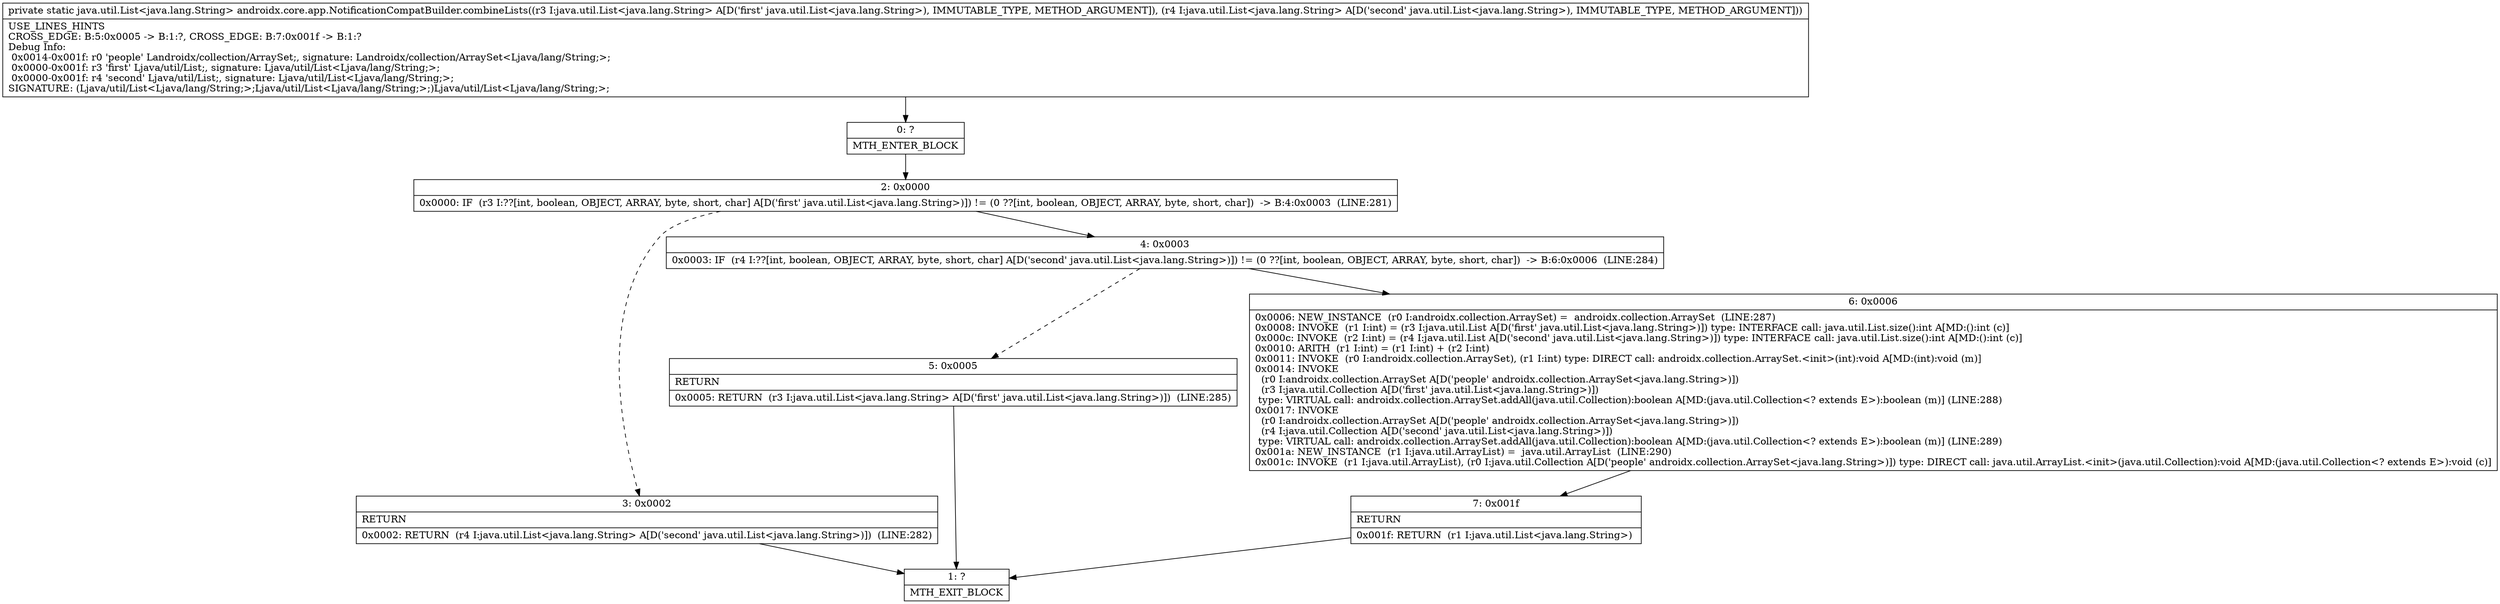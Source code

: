 digraph "CFG forandroidx.core.app.NotificationCompatBuilder.combineLists(Ljava\/util\/List;Ljava\/util\/List;)Ljava\/util\/List;" {
Node_0 [shape=record,label="{0\:\ ?|MTH_ENTER_BLOCK\l}"];
Node_2 [shape=record,label="{2\:\ 0x0000|0x0000: IF  (r3 I:??[int, boolean, OBJECT, ARRAY, byte, short, char] A[D('first' java.util.List\<java.lang.String\>)]) != (0 ??[int, boolean, OBJECT, ARRAY, byte, short, char])  \-\> B:4:0x0003  (LINE:281)\l}"];
Node_3 [shape=record,label="{3\:\ 0x0002|RETURN\l|0x0002: RETURN  (r4 I:java.util.List\<java.lang.String\> A[D('second' java.util.List\<java.lang.String\>)])  (LINE:282)\l}"];
Node_1 [shape=record,label="{1\:\ ?|MTH_EXIT_BLOCK\l}"];
Node_4 [shape=record,label="{4\:\ 0x0003|0x0003: IF  (r4 I:??[int, boolean, OBJECT, ARRAY, byte, short, char] A[D('second' java.util.List\<java.lang.String\>)]) != (0 ??[int, boolean, OBJECT, ARRAY, byte, short, char])  \-\> B:6:0x0006  (LINE:284)\l}"];
Node_5 [shape=record,label="{5\:\ 0x0005|RETURN\l|0x0005: RETURN  (r3 I:java.util.List\<java.lang.String\> A[D('first' java.util.List\<java.lang.String\>)])  (LINE:285)\l}"];
Node_6 [shape=record,label="{6\:\ 0x0006|0x0006: NEW_INSTANCE  (r0 I:androidx.collection.ArraySet) =  androidx.collection.ArraySet  (LINE:287)\l0x0008: INVOKE  (r1 I:int) = (r3 I:java.util.List A[D('first' java.util.List\<java.lang.String\>)]) type: INTERFACE call: java.util.List.size():int A[MD:():int (c)]\l0x000c: INVOKE  (r2 I:int) = (r4 I:java.util.List A[D('second' java.util.List\<java.lang.String\>)]) type: INTERFACE call: java.util.List.size():int A[MD:():int (c)]\l0x0010: ARITH  (r1 I:int) = (r1 I:int) + (r2 I:int) \l0x0011: INVOKE  (r0 I:androidx.collection.ArraySet), (r1 I:int) type: DIRECT call: androidx.collection.ArraySet.\<init\>(int):void A[MD:(int):void (m)]\l0x0014: INVOKE  \l  (r0 I:androidx.collection.ArraySet A[D('people' androidx.collection.ArraySet\<java.lang.String\>)])\l  (r3 I:java.util.Collection A[D('first' java.util.List\<java.lang.String\>)])\l type: VIRTUAL call: androidx.collection.ArraySet.addAll(java.util.Collection):boolean A[MD:(java.util.Collection\<? extends E\>):boolean (m)] (LINE:288)\l0x0017: INVOKE  \l  (r0 I:androidx.collection.ArraySet A[D('people' androidx.collection.ArraySet\<java.lang.String\>)])\l  (r4 I:java.util.Collection A[D('second' java.util.List\<java.lang.String\>)])\l type: VIRTUAL call: androidx.collection.ArraySet.addAll(java.util.Collection):boolean A[MD:(java.util.Collection\<? extends E\>):boolean (m)] (LINE:289)\l0x001a: NEW_INSTANCE  (r1 I:java.util.ArrayList) =  java.util.ArrayList  (LINE:290)\l0x001c: INVOKE  (r1 I:java.util.ArrayList), (r0 I:java.util.Collection A[D('people' androidx.collection.ArraySet\<java.lang.String\>)]) type: DIRECT call: java.util.ArrayList.\<init\>(java.util.Collection):void A[MD:(java.util.Collection\<? extends E\>):void (c)]\l}"];
Node_7 [shape=record,label="{7\:\ 0x001f|RETURN\l|0x001f: RETURN  (r1 I:java.util.List\<java.lang.String\>) \l}"];
MethodNode[shape=record,label="{private static java.util.List\<java.lang.String\> androidx.core.app.NotificationCompatBuilder.combineLists((r3 I:java.util.List\<java.lang.String\> A[D('first' java.util.List\<java.lang.String\>), IMMUTABLE_TYPE, METHOD_ARGUMENT]), (r4 I:java.util.List\<java.lang.String\> A[D('second' java.util.List\<java.lang.String\>), IMMUTABLE_TYPE, METHOD_ARGUMENT]))  | USE_LINES_HINTS\lCROSS_EDGE: B:5:0x0005 \-\> B:1:?, CROSS_EDGE: B:7:0x001f \-\> B:1:?\lDebug Info:\l  0x0014\-0x001f: r0 'people' Landroidx\/collection\/ArraySet;, signature: Landroidx\/collection\/ArraySet\<Ljava\/lang\/String;\>;\l  0x0000\-0x001f: r3 'first' Ljava\/util\/List;, signature: Ljava\/util\/List\<Ljava\/lang\/String;\>;\l  0x0000\-0x001f: r4 'second' Ljava\/util\/List;, signature: Ljava\/util\/List\<Ljava\/lang\/String;\>;\lSIGNATURE: (Ljava\/util\/List\<Ljava\/lang\/String;\>;Ljava\/util\/List\<Ljava\/lang\/String;\>;)Ljava\/util\/List\<Ljava\/lang\/String;\>;\l}"];
MethodNode -> Node_0;Node_0 -> Node_2;
Node_2 -> Node_3[style=dashed];
Node_2 -> Node_4;
Node_3 -> Node_1;
Node_4 -> Node_5[style=dashed];
Node_4 -> Node_6;
Node_5 -> Node_1;
Node_6 -> Node_7;
Node_7 -> Node_1;
}

